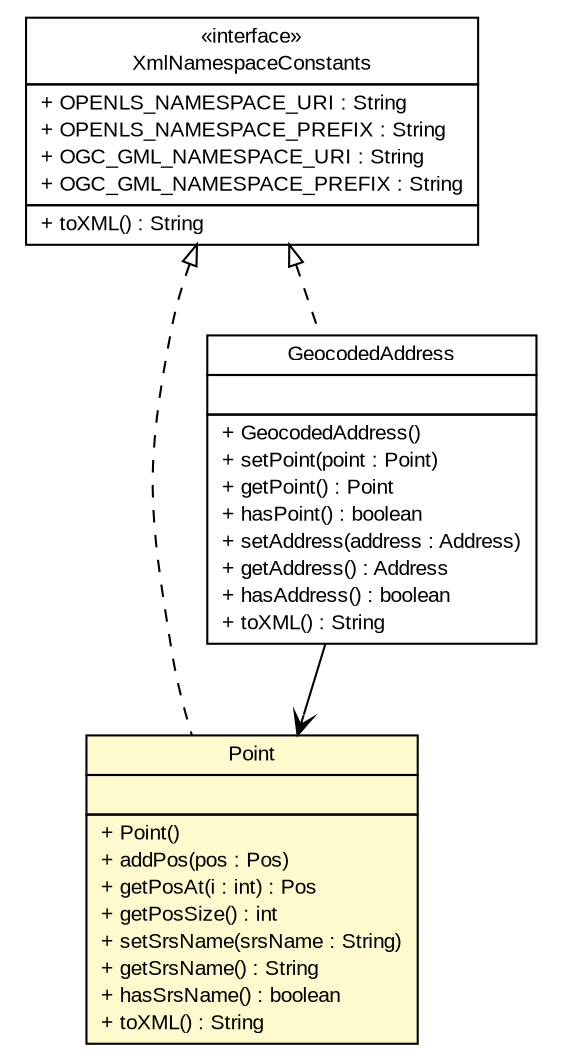 #!/usr/local/bin/dot
#
# Class diagram 
# Generated by UMLGraph version R5_6 (http://www.umlgraph.org/)
#

digraph G {
	edge [fontname="arial",fontsize=10,labelfontname="arial",labelfontsize=10];
	node [fontname="arial",fontsize=10,shape=plaintext];
	nodesep=0.25;
	ranksep=0.5;
	// nl.mineleni.openls.databinding.gml.Point
	c1522 [label=<<table title="nl.mineleni.openls.databinding.gml.Point" border="0" cellborder="1" cellspacing="0" cellpadding="2" port="p" bgcolor="lemonChiffon" href="./Point.html">
		<tr><td><table border="0" cellspacing="0" cellpadding="1">
<tr><td align="center" balign="center"> Point </td></tr>
		</table></td></tr>
		<tr><td><table border="0" cellspacing="0" cellpadding="1">
<tr><td align="left" balign="left">  </td></tr>
		</table></td></tr>
		<tr><td><table border="0" cellspacing="0" cellpadding="1">
<tr><td align="left" balign="left"> + Point() </td></tr>
<tr><td align="left" balign="left"> + addPos(pos : Pos) </td></tr>
<tr><td align="left" balign="left"> + getPosAt(i : int) : Pos </td></tr>
<tr><td align="left" balign="left"> + getPosSize() : int </td></tr>
<tr><td align="left" balign="left"> + setSrsName(srsName : String) </td></tr>
<tr><td align="left" balign="left"> + getSrsName() : String </td></tr>
<tr><td align="left" balign="left"> + hasSrsName() : boolean </td></tr>
<tr><td align="left" balign="left"> + toXML() : String </td></tr>
		</table></td></tr>
		</table>>, URL="./Point.html", fontname="arial", fontcolor="black", fontsize=10.0];
	// nl.mineleni.openls.databinding.openls.GeocodedAddress
	c1530 [label=<<table title="nl.mineleni.openls.databinding.openls.GeocodedAddress" border="0" cellborder="1" cellspacing="0" cellpadding="2" port="p" href="../openls/GeocodedAddress.html">
		<tr><td><table border="0" cellspacing="0" cellpadding="1">
<tr><td align="center" balign="center"> GeocodedAddress </td></tr>
		</table></td></tr>
		<tr><td><table border="0" cellspacing="0" cellpadding="1">
<tr><td align="left" balign="left">  </td></tr>
		</table></td></tr>
		<tr><td><table border="0" cellspacing="0" cellpadding="1">
<tr><td align="left" balign="left"> + GeocodedAddress() </td></tr>
<tr><td align="left" balign="left"> + setPoint(point : Point) </td></tr>
<tr><td align="left" balign="left"> + getPoint() : Point </td></tr>
<tr><td align="left" balign="left"> + hasPoint() : boolean </td></tr>
<tr><td align="left" balign="left"> + setAddress(address : Address) </td></tr>
<tr><td align="left" balign="left"> + getAddress() : Address </td></tr>
<tr><td align="left" balign="left"> + hasAddress() : boolean </td></tr>
<tr><td align="left" balign="left"> + toXML() : String </td></tr>
		</table></td></tr>
		</table>>, URL="../openls/GeocodedAddress.html", fontname="arial", fontcolor="black", fontsize=10.0];
	// nl.mineleni.openls.XmlNamespaceConstants
	c1533 [label=<<table title="nl.mineleni.openls.XmlNamespaceConstants" border="0" cellborder="1" cellspacing="0" cellpadding="2" port="p" href="../../XmlNamespaceConstants.html">
		<tr><td><table border="0" cellspacing="0" cellpadding="1">
<tr><td align="center" balign="center"> &#171;interface&#187; </td></tr>
<tr><td align="center" balign="center"> XmlNamespaceConstants </td></tr>
		</table></td></tr>
		<tr><td><table border="0" cellspacing="0" cellpadding="1">
<tr><td align="left" balign="left"> + OPENLS_NAMESPACE_URI : String </td></tr>
<tr><td align="left" balign="left"> + OPENLS_NAMESPACE_PREFIX : String </td></tr>
<tr><td align="left" balign="left"> + OGC_GML_NAMESPACE_URI : String </td></tr>
<tr><td align="left" balign="left"> + OGC_GML_NAMESPACE_PREFIX : String </td></tr>
		</table></td></tr>
		<tr><td><table border="0" cellspacing="0" cellpadding="1">
<tr><td align="left" balign="left"> + toXML() : String </td></tr>
		</table></td></tr>
		</table>>, URL="../../XmlNamespaceConstants.html", fontname="arial", fontcolor="black", fontsize=10.0];
	//nl.mineleni.openls.databinding.gml.Point implements nl.mineleni.openls.XmlNamespaceConstants
	c1533:p -> c1522:p [dir=back,arrowtail=empty,style=dashed];
	//nl.mineleni.openls.databinding.openls.GeocodedAddress implements nl.mineleni.openls.XmlNamespaceConstants
	c1533:p -> c1530:p [dir=back,arrowtail=empty,style=dashed];
	// nl.mineleni.openls.databinding.openls.GeocodedAddress NAVASSOC nl.mineleni.openls.databinding.gml.Point
	c1530:p -> c1522:p [taillabel="", label="", headlabel="", fontname="arial", fontcolor="black", fontsize=10.0, color="black", arrowhead=open];
}


